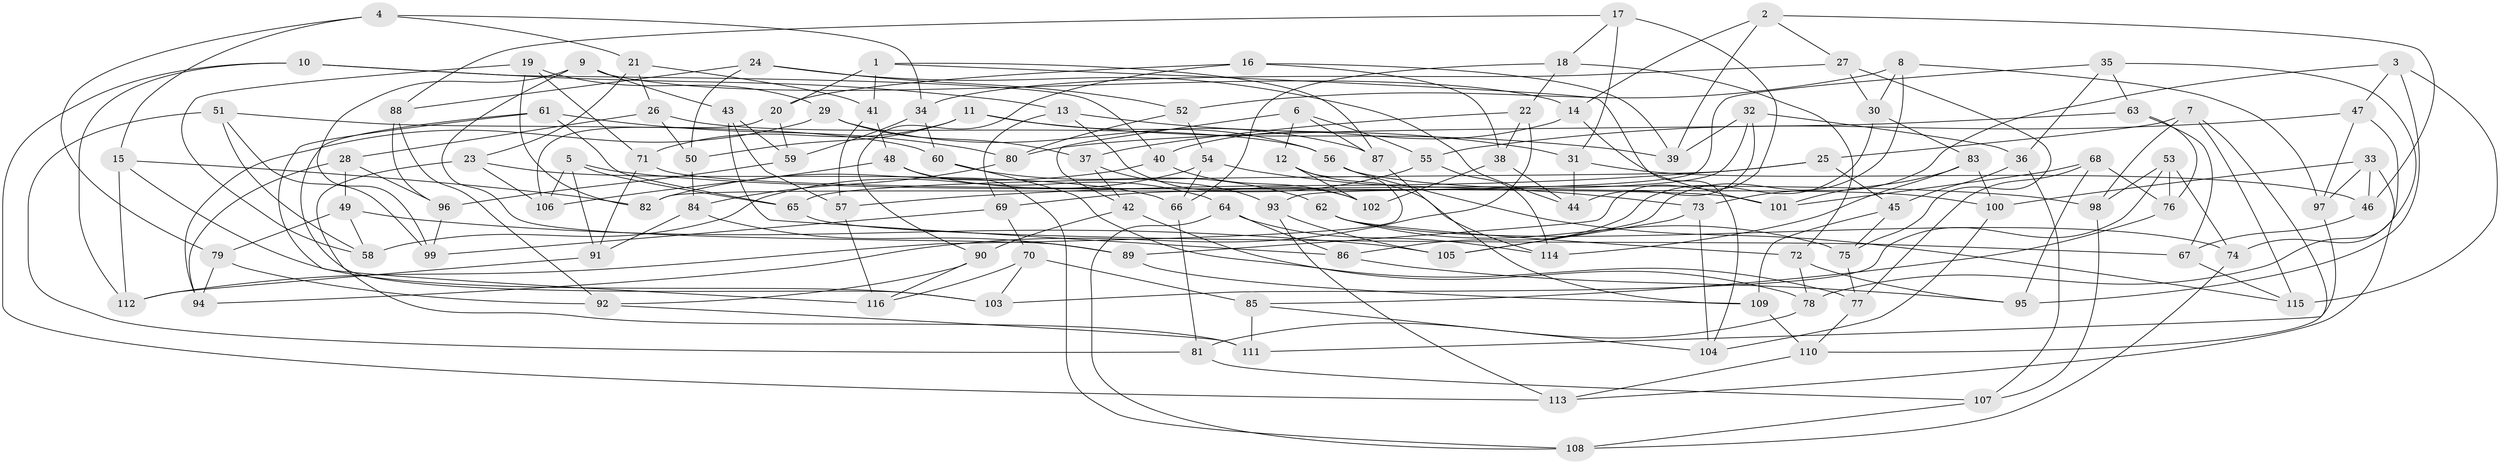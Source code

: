 // coarse degree distribution, {10: 0.05172413793103448, 11: 0.05172413793103448, 9: 0.05172413793103448, 4: 0.6551724137931034, 12: 0.017241379310344827, 6: 0.034482758620689655, 8: 0.05172413793103448, 7: 0.017241379310344827, 3: 0.034482758620689655, 5: 0.017241379310344827, 2: 0.017241379310344827}
// Generated by graph-tools (version 1.1) at 2025/53/03/04/25 22:53:36]
// undirected, 116 vertices, 232 edges
graph export_dot {
  node [color=gray90,style=filled];
  1;
  2;
  3;
  4;
  5;
  6;
  7;
  8;
  9;
  10;
  11;
  12;
  13;
  14;
  15;
  16;
  17;
  18;
  19;
  20;
  21;
  22;
  23;
  24;
  25;
  26;
  27;
  28;
  29;
  30;
  31;
  32;
  33;
  34;
  35;
  36;
  37;
  38;
  39;
  40;
  41;
  42;
  43;
  44;
  45;
  46;
  47;
  48;
  49;
  50;
  51;
  52;
  53;
  54;
  55;
  56;
  57;
  58;
  59;
  60;
  61;
  62;
  63;
  64;
  65;
  66;
  67;
  68;
  69;
  70;
  71;
  72;
  73;
  74;
  75;
  76;
  77;
  78;
  79;
  80;
  81;
  82;
  83;
  84;
  85;
  86;
  87;
  88;
  89;
  90;
  91;
  92;
  93;
  94;
  95;
  96;
  97;
  98;
  99;
  100;
  101;
  102;
  103;
  104;
  105;
  106;
  107;
  108;
  109;
  110;
  111;
  112;
  113;
  114;
  115;
  116;
  1 -- 87;
  1 -- 20;
  1 -- 104;
  1 -- 41;
  2 -- 39;
  2 -- 46;
  2 -- 27;
  2 -- 14;
  3 -- 95;
  3 -- 47;
  3 -- 115;
  3 -- 73;
  4 -- 15;
  4 -- 34;
  4 -- 79;
  4 -- 21;
  5 -- 98;
  5 -- 91;
  5 -- 106;
  5 -- 65;
  6 -- 42;
  6 -- 87;
  6 -- 55;
  6 -- 12;
  7 -- 98;
  7 -- 110;
  7 -- 115;
  7 -- 25;
  8 -- 97;
  8 -- 105;
  8 -- 52;
  8 -- 30;
  9 -- 99;
  9 -- 89;
  9 -- 14;
  9 -- 43;
  10 -- 113;
  10 -- 112;
  10 -- 40;
  10 -- 13;
  11 -- 39;
  11 -- 50;
  11 -- 71;
  11 -- 56;
  12 -- 102;
  12 -- 114;
  12 -- 112;
  13 -- 69;
  13 -- 102;
  13 -- 31;
  14 -- 40;
  14 -- 101;
  15 -- 103;
  15 -- 82;
  15 -- 112;
  16 -- 39;
  16 -- 20;
  16 -- 90;
  16 -- 38;
  17 -- 31;
  17 -- 88;
  17 -- 18;
  17 -- 89;
  18 -- 72;
  18 -- 66;
  18 -- 22;
  19 -- 58;
  19 -- 82;
  19 -- 71;
  19 -- 29;
  20 -- 59;
  20 -- 106;
  21 -- 41;
  21 -- 23;
  21 -- 26;
  22 -- 38;
  22 -- 94;
  22 -- 37;
  23 -- 106;
  23 -- 66;
  23 -- 111;
  24 -- 44;
  24 -- 52;
  24 -- 50;
  24 -- 88;
  25 -- 65;
  25 -- 45;
  25 -- 57;
  26 -- 56;
  26 -- 28;
  26 -- 50;
  27 -- 34;
  27 -- 75;
  27 -- 30;
  28 -- 94;
  28 -- 49;
  28 -- 96;
  29 -- 37;
  29 -- 94;
  29 -- 87;
  30 -- 83;
  30 -- 86;
  31 -- 44;
  31 -- 46;
  32 -- 36;
  32 -- 93;
  32 -- 44;
  32 -- 39;
  33 -- 97;
  33 -- 46;
  33 -- 113;
  33 -- 100;
  34 -- 59;
  34 -- 60;
  35 -- 82;
  35 -- 74;
  35 -- 63;
  35 -- 36;
  36 -- 107;
  36 -- 45;
  37 -- 42;
  37 -- 93;
  38 -- 102;
  38 -- 44;
  40 -- 82;
  40 -- 102;
  41 -- 48;
  41 -- 57;
  42 -- 90;
  42 -- 78;
  43 -- 57;
  43 -- 59;
  43 -- 86;
  45 -- 109;
  45 -- 75;
  46 -- 67;
  47 -- 97;
  47 -- 55;
  47 -- 78;
  48 -- 108;
  48 -- 106;
  48 -- 64;
  49 -- 105;
  49 -- 58;
  49 -- 79;
  50 -- 84;
  51 -- 99;
  51 -- 81;
  51 -- 60;
  51 -- 58;
  52 -- 54;
  52 -- 80;
  53 -- 74;
  53 -- 76;
  53 -- 103;
  53 -- 98;
  54 -- 66;
  54 -- 73;
  54 -- 58;
  55 -- 69;
  55 -- 114;
  56 -- 100;
  56 -- 115;
  57 -- 116;
  59 -- 96;
  60 -- 62;
  60 -- 77;
  61 -- 103;
  61 -- 80;
  61 -- 116;
  61 -- 65;
  62 -- 72;
  62 -- 75;
  62 -- 74;
  63 -- 76;
  63 -- 80;
  63 -- 67;
  64 -- 86;
  64 -- 108;
  64 -- 114;
  65 -- 67;
  66 -- 81;
  67 -- 115;
  68 -- 101;
  68 -- 95;
  68 -- 77;
  68 -- 76;
  69 -- 70;
  69 -- 99;
  70 -- 116;
  70 -- 85;
  70 -- 103;
  71 -- 91;
  71 -- 101;
  72 -- 95;
  72 -- 78;
  73 -- 104;
  73 -- 105;
  74 -- 108;
  75 -- 77;
  76 -- 85;
  77 -- 110;
  78 -- 81;
  79 -- 94;
  79 -- 92;
  80 -- 84;
  81 -- 107;
  83 -- 101;
  83 -- 114;
  83 -- 100;
  84 -- 91;
  84 -- 89;
  85 -- 104;
  85 -- 111;
  86 -- 95;
  87 -- 109;
  88 -- 96;
  88 -- 92;
  89 -- 109;
  90 -- 116;
  90 -- 92;
  91 -- 112;
  92 -- 111;
  93 -- 105;
  93 -- 113;
  96 -- 99;
  97 -- 111;
  98 -- 107;
  100 -- 104;
  107 -- 108;
  109 -- 110;
  110 -- 113;
}
